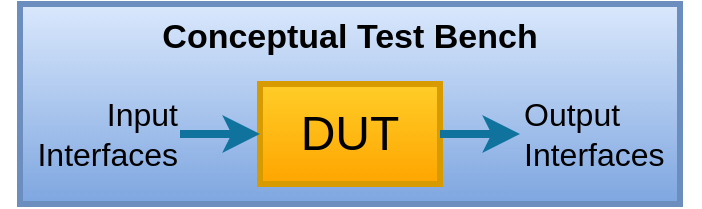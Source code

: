 <mxfile version="26.0.16" pages="6">
  <diagram name="Conceptual Test Bench" id="nFoxTM38zWxLDGnvZHWF">
    <mxGraphModel dx="794" dy="574" grid="1" gridSize="10" guides="1" tooltips="1" connect="1" arrows="1" fold="1" page="1" pageScale="1" pageWidth="850" pageHeight="1100" math="0" shadow="0">
      <root>
        <mxCell id="0" />
        <mxCell id="1" parent="0" />
        <mxCell id="6nAnh9rg7abT90tTSfnX-7" value="&lt;font style=&quot;font-size: 17px;&quot;&gt;&lt;b&gt;Conceptual Test Bench&lt;/b&gt;&lt;/font&gt;" style="whiteSpace=wrap;html=1;fillColor=#dae8fc;strokeWidth=3;align=center;verticalAlign=top;strokeColor=#6c8ebf;gradientColor=#7ea6e0;" vertex="1" parent="1">
          <mxGeometry x="110" y="190" width="330" height="100" as="geometry" />
        </mxCell>
        <mxCell id="6nAnh9rg7abT90tTSfnX-1" value="&lt;font style=&quot;font-size: 24px;&quot;&gt;DUT&lt;/font&gt;" style="whiteSpace=wrap;html=1;fillColor=#ffcd28;textShadow=0;strokeColor=#d79b00;strokeWidth=3;gradientColor=#ffa500;" vertex="1" parent="1">
          <mxGeometry x="230" y="230" width="90" height="50" as="geometry" />
        </mxCell>
        <mxCell id="6nAnh9rg7abT90tTSfnX-2" value="&lt;div&gt;&lt;font style=&quot;font-size: 16px;&quot;&gt;Input&lt;/font&gt;&lt;/div&gt;&lt;font style=&quot;font-size: 16px;&quot;&gt;Interfaces&lt;/font&gt;" style="text;html=1;align=right;verticalAlign=middle;resizable=0;points=[];autosize=1;strokeColor=none;fillColor=none;fontColor=default;" vertex="1" parent="1">
          <mxGeometry x="100" y="230" width="90" height="50" as="geometry" />
        </mxCell>
        <mxCell id="6nAnh9rg7abT90tTSfnX-3" value="" style="endArrow=classic;html=1;rounded=0;entryX=0;entryY=0.5;entryDx=0;entryDy=0;strokeWidth=4;strokeColor=#10739E;" edge="1" parent="1" source="6nAnh9rg7abT90tTSfnX-2" target="6nAnh9rg7abT90tTSfnX-1">
          <mxGeometry width="50" height="50" relative="1" as="geometry">
            <mxPoint x="380" y="320" as="sourcePoint" />
            <mxPoint x="430" y="270" as="targetPoint" />
          </mxGeometry>
        </mxCell>
        <mxCell id="6nAnh9rg7abT90tTSfnX-4" value="&lt;div&gt;&lt;font style=&quot;font-size: 16px;&quot;&gt;Output&lt;/font&gt;&lt;/div&gt;&lt;font style=&quot;font-size: 16px;&quot;&gt;Interfaces&lt;/font&gt;" style="text;html=1;align=left;verticalAlign=middle;resizable=0;points=[];autosize=1;strokeColor=none;fillColor=none;fontColor=default;" vertex="1" parent="1">
          <mxGeometry x="360" y="230" width="90" height="50" as="geometry" />
        </mxCell>
        <mxCell id="6nAnh9rg7abT90tTSfnX-5" value="" style="endArrow=classic;html=1;rounded=0;strokeWidth=4;exitX=1;exitY=0.5;exitDx=0;exitDy=0;strokeColor=#10739E;" edge="1" parent="1" source="6nAnh9rg7abT90tTSfnX-1">
          <mxGeometry width="50" height="50" relative="1" as="geometry">
            <mxPoint x="630" y="320" as="sourcePoint" />
            <mxPoint x="360" y="255" as="targetPoint" />
          </mxGeometry>
        </mxCell>
      </root>
    </mxGraphModel>
  </diagram>
  <diagram name="Layered Test Bench" id="bM3ujIuTMXFM-PZ5Sfw0">
    <mxGraphModel dx="1550" dy="574" grid="1" gridSize="10" guides="1" tooltips="1" connect="1" arrows="1" fold="1" page="1" pageScale="1" pageWidth="850" pageHeight="1100" math="0" shadow="0">
      <root>
        <mxCell id="wWbaQeThc0yEgFdsA_uF-0" />
        <mxCell id="wWbaQeThc0yEgFdsA_uF-1" parent="wWbaQeThc0yEgFdsA_uF-0" />
        <mxCell id="wWbaQeThc0yEgFdsA_uF-2" value="&lt;font style=&quot;font-size: 17px;&quot;&gt;&lt;b&gt;Layered Test Bench&lt;/b&gt;&lt;/font&gt;" style="whiteSpace=wrap;html=1;fillColor=#dae8fc;strokeWidth=3;align=center;verticalAlign=top;strokeColor=#6c8ebf;gradientColor=#7ea6e0;" parent="wWbaQeThc0yEgFdsA_uF-1" vertex="1">
          <mxGeometry x="90" y="60" width="390" height="400" as="geometry" />
        </mxCell>
        <mxCell id="a_-4w_4la2X5FgMhr6Pf-7" value="" style="whiteSpace=wrap;html=1;fillColor=light-dark(#feffc7, #281d00);textShadow=0;strokeColor=light-dark(#CCCC00,#6D5100);strokeWidth=3;horizontal=0;verticalAlign=top;fontSize=16;gradientColor=light-dark(#d7e236, #543300);gradientDirection=south;" parent="wWbaQeThc0yEgFdsA_uF-1" vertex="1">
          <mxGeometry x="180" y="100" width="170" height="100" as="geometry" />
        </mxCell>
        <mxCell id="a_-4w_4la2X5FgMhr6Pf-6" value="" style="whiteSpace=wrap;html=1;fillColor=#d5e8d4;textShadow=0;strokeColor=#82b366;strokeWidth=3;horizontal=0;verticalAlign=top;fontSize=16;gradientColor=#97d077;" parent="wWbaQeThc0yEgFdsA_uF-1" vertex="1">
          <mxGeometry x="180" y="230" width="170" height="130" as="geometry" />
        </mxCell>
        <mxCell id="wWbaQeThc0yEgFdsA_uF-3" value="&lt;font style=&quot;font-size: 24px;&quot;&gt;DUT&lt;/font&gt;" style="whiteSpace=wrap;html=1;fillColor=#ffcd28;textShadow=0;strokeColor=#d79b00;strokeWidth=3;gradientColor=#ffa500;" parent="wWbaQeThc0yEgFdsA_uF-1" vertex="1">
          <mxGeometry x="180" y="400" width="170" height="50" as="geometry" />
        </mxCell>
        <mxCell id="wWbaQeThc0yEgFdsA_uF-4" value="&lt;div&gt;&lt;span style=&quot;font-size: 16px;&quot;&gt;I/O Components&lt;/span&gt;&lt;/div&gt;" style="text;html=1;align=center;verticalAlign=middle;resizable=0;points=[];autosize=1;strokeColor=none;fillColor=none;fontColor=default;" parent="wWbaQeThc0yEgFdsA_uF-1" vertex="1">
          <mxGeometry x="195" y="320" width="140" height="30" as="geometry" />
        </mxCell>
        <mxCell id="wWbaQeThc0yEgFdsA_uF-5" value="" style="endArrow=classic;html=1;rounded=0;entryX=0.25;entryY=0;entryDx=0;entryDy=0;strokeWidth=4;strokeColor=#10739E;exitX=0.25;exitY=1;exitDx=0;exitDy=0;" parent="wWbaQeThc0yEgFdsA_uF-1" source="a_-4w_4la2X5FgMhr6Pf-6" target="wWbaQeThc0yEgFdsA_uF-3" edge="1">
          <mxGeometry width="50" height="50" relative="1" as="geometry">
            <mxPoint x="380" y="320" as="sourcePoint" />
            <mxPoint x="430" y="270" as="targetPoint" />
          </mxGeometry>
        </mxCell>
        <mxCell id="wWbaQeThc0yEgFdsA_uF-6" value="&lt;div&gt;&lt;span style=&quot;font-size: 16px;&quot;&gt;Protocol Logic&lt;/span&gt;&lt;/div&gt;" style="text;html=1;align=left;verticalAlign=middle;resizable=0;points=[];autosize=1;strokeColor=none;fillColor=none;fontColor=default;" parent="wWbaQeThc0yEgFdsA_uF-1" vertex="1">
          <mxGeometry x="215" y="270" width="120" height="30" as="geometry" />
        </mxCell>
        <mxCell id="wWbaQeThc0yEgFdsA_uF-7" value="" style="endArrow=classic;html=1;rounded=0;strokeWidth=4;exitX=0.75;exitY=0;exitDx=0;exitDy=0;strokeColor=#10739E;entryX=0.75;entryY=1;entryDx=0;entryDy=0;" parent="wWbaQeThc0yEgFdsA_uF-1" source="wWbaQeThc0yEgFdsA_uF-3" target="a_-4w_4la2X5FgMhr6Pf-6" edge="1">
          <mxGeometry width="50" height="50" relative="1" as="geometry">
            <mxPoint x="630" y="320" as="sourcePoint" />
            <mxPoint x="360" y="255" as="targetPoint" />
          </mxGeometry>
        </mxCell>
        <mxCell id="a_-4w_4la2X5FgMhr6Pf-2" value="&lt;div&gt;&lt;span style=&quot;font-size: 16px;&quot;&gt;Buffering&lt;/span&gt;&lt;/div&gt;" style="text;html=1;align=center;verticalAlign=middle;resizable=0;points=[];autosize=1;strokeColor=none;fillColor=none;fontColor=default;" parent="wWbaQeThc0yEgFdsA_uF-1" vertex="1">
          <mxGeometry x="220" y="230" width="90" height="30" as="geometry" />
        </mxCell>
        <mxCell id="a_-4w_4la2X5FgMhr6Pf-3" value="&lt;div&gt;&lt;span style=&quot;font-size: 16px;&quot;&gt;API/Drivers&lt;/span&gt;&lt;/div&gt;" style="text;html=1;align=center;verticalAlign=middle;resizable=0;points=[];autosize=1;strokeColor=none;fillColor=none;fontColor=default;" parent="wWbaQeThc0yEgFdsA_uF-1" vertex="1">
          <mxGeometry x="215" y="170" width="100" height="30" as="geometry" />
        </mxCell>
        <mxCell id="a_-4w_4la2X5FgMhr6Pf-4" value="&lt;div&gt;&lt;span style=&quot;font-size: 16px;&quot;&gt;Sequences&lt;/span&gt;&lt;/div&gt;" style="text;html=1;align=center;verticalAlign=middle;resizable=0;points=[];autosize=1;strokeColor=none;fillColor=none;fontColor=default;" parent="wWbaQeThc0yEgFdsA_uF-1" vertex="1">
          <mxGeometry x="215" y="140" width="100" height="30" as="geometry" />
        </mxCell>
        <mxCell id="a_-4w_4la2X5FgMhr6Pf-5" value="&lt;div&gt;&lt;span style=&quot;font-size: 16px;&quot;&gt;Tests&lt;/span&gt;&lt;/div&gt;" style="text;html=1;align=center;verticalAlign=middle;resizable=0;points=[];autosize=1;strokeColor=none;fillColor=none;fontColor=default;" parent="wWbaQeThc0yEgFdsA_uF-1" vertex="1">
          <mxGeometry x="235" y="110" width="60" height="30" as="geometry" />
        </mxCell>
        <mxCell id="a_-4w_4la2X5FgMhr6Pf-8" value="TVS Hardware" style="verticalLabelPosition=top;shadow=0;dashed=0;align=right;html=1;verticalAlign=middle;strokeWidth=1;shape=mxgraph.mockup.markup.curlyBrace;whiteSpace=wrap;strokeColor=#999999;rotation=90;flipH=0;flipV=1;labelPosition=center;horizontal=0;" parent="wWbaQeThc0yEgFdsA_uF-1" vertex="1">
          <mxGeometry x="96.88" y="284.38" width="136.25" height="20" as="geometry" />
        </mxCell>
        <mxCell id="a_-4w_4la2X5FgMhr6Pf-9" value="TVS &amp;amp; User Software" style="verticalLabelPosition=top;shadow=0;dashed=0;align=right;html=1;verticalAlign=middle;strokeWidth=1;shape=mxgraph.mockup.markup.curlyBrace;whiteSpace=wrap;strokeColor=#999999;rotation=90;flipH=0;flipV=1;labelPosition=center;horizontal=0;" parent="wWbaQeThc0yEgFdsA_uF-1" vertex="1">
          <mxGeometry x="111.75" y="140.25" width="105.5" height="20" as="geometry" />
        </mxCell>
        <mxCell id="a_-4w_4la2X5FgMhr6Pf-12" value="Physical Layer" style="labelPosition=right;align=left;strokeWidth=1;shape=mxgraph.mockup.markup.curlyBrace;html=1;shadow=0;dashed=0;strokeColor=#999999;direction=south;rotation=0;horizontal=1;verticalAlign=middle;textDirection=ltr;" parent="wWbaQeThc0yEgFdsA_uF-1" vertex="1">
          <mxGeometry x="355" y="310" width="20" height="90" as="geometry" />
        </mxCell>
        <mxCell id="a_-4w_4la2X5FgMhr6Pf-13" value="Data Link Layer" style="labelPosition=right;align=left;strokeWidth=1;shape=mxgraph.mockup.markup.curlyBrace;html=1;shadow=0;dashed=0;strokeColor=#999999;direction=south;rotation=0;horizontal=1;verticalAlign=middle;textDirection=ltr;" parent="wWbaQeThc0yEgFdsA_uF-1" vertex="1">
          <mxGeometry x="350" y="270" width="20" height="40" as="geometry" />
        </mxCell>
        <mxCell id="a_-4w_4la2X5FgMhr6Pf-14" value="Network Layer" style="labelPosition=right;align=left;strokeWidth=1;shape=mxgraph.mockup.markup.curlyBrace;html=1;shadow=0;dashed=0;strokeColor=#999999;direction=south;rotation=0;horizontal=1;verticalAlign=middle;textDirection=ltr;" parent="wWbaQeThc0yEgFdsA_uF-1" vertex="1">
          <mxGeometry x="355" y="180" width="20" height="90" as="geometry" />
        </mxCell>
        <mxCell id="a_-4w_4la2X5FgMhr6Pf-15" value="" style="endArrow=classic;html=1;rounded=0;strokeWidth=2;exitX=0.5;exitY=0;exitDx=0;exitDy=0;strokeColor=#10739E;entryX=0.5;entryY=1;entryDx=0;entryDy=0;startArrow=classic;startFill=1;" parent="wWbaQeThc0yEgFdsA_uF-1" source="a_-4w_4la2X5FgMhr6Pf-6" target="a_-4w_4la2X5FgMhr6Pf-7" edge="1">
          <mxGeometry width="50" height="50" relative="1" as="geometry">
            <mxPoint x="264.66" y="230" as="sourcePoint" />
            <mxPoint x="264.66" y="190" as="targetPoint" />
          </mxGeometry>
        </mxCell>
        <mxCell id="a_-4w_4la2X5FgMhr6Pf-16" value="Transport/Session&amp;nbsp;&lt;div&gt;Layers&lt;/div&gt;" style="labelPosition=right;align=left;strokeWidth=1;shape=mxgraph.mockup.markup.curlyBrace;html=1;shadow=0;dashed=0;strokeColor=#999999;direction=south;rotation=0;horizontal=1;verticalAlign=middle;textDirection=ltr;" parent="wWbaQeThc0yEgFdsA_uF-1" vertex="1">
          <mxGeometry x="350" y="140" width="20" height="40" as="geometry" />
        </mxCell>
        <mxCell id="a_-4w_4la2X5FgMhr6Pf-17" value="Presentation/&lt;div&gt;Application&amp;nbsp;&lt;span style=&quot;background-color: transparent; color: light-dark(rgb(0, 0, 0), rgb(255, 255, 255));&quot;&gt;Layers&lt;/span&gt;&lt;/div&gt;" style="labelPosition=right;align=left;strokeWidth=1;shape=mxgraph.mockup.markup.curlyBrace;html=1;shadow=0;dashed=0;strokeColor=#999999;direction=south;rotation=0;horizontal=1;verticalAlign=middle;textDirection=ltr;" parent="wWbaQeThc0yEgFdsA_uF-1" vertex="1">
          <mxGeometry x="350" y="100" width="20" height="40" as="geometry" />
        </mxCell>
        <mxCell id="CIb68YM4BJbdXijDGHTW-5" value="Harness" style="verticalLabelPosition=top;shadow=0;dashed=0;align=right;html=1;verticalAlign=middle;strokeWidth=1;shape=mxgraph.mockup.markup.curlyBrace;whiteSpace=wrap;strokeColor=#999999;rotation=90;flipH=0;flipV=1;labelPosition=center;horizontal=0;" parent="wWbaQeThc0yEgFdsA_uF-1" vertex="1">
          <mxGeometry x="153.44" y="370.56" width="33.13" height="20" as="geometry" />
        </mxCell>
      </root>
    </mxGraphModel>
  </diagram>
  <diagram name="Simulation Test Bench" id="u1bpTesTBpp3aN86gxts">
    <mxGraphModel dx="1550" dy="574" grid="1" gridSize="10" guides="1" tooltips="1" connect="1" arrows="1" fold="1" page="1" pageScale="1" pageWidth="850" pageHeight="1100" math="0" shadow="0">
      <root>
        <mxCell id="gAe0Y7HgXiE0W3p0k_b9-0" />
        <mxCell id="gAe0Y7HgXiE0W3p0k_b9-1" parent="gAe0Y7HgXiE0W3p0k_b9-0" />
        <mxCell id="gAe0Y7HgXiE0W3p0k_b9-2" value="&lt;font style=&quot;font-size: 17px;&quot;&gt;&lt;b&gt;Simulation Test Bench&lt;/b&gt;&lt;/font&gt;" style="whiteSpace=wrap;html=1;fillColor=#dae8fc;strokeWidth=3;align=center;verticalAlign=top;strokeColor=#6c8ebf;gradientColor=#7ea6e0;" vertex="1" parent="gAe0Y7HgXiE0W3p0k_b9-1">
          <mxGeometry x="90" y="60" width="370" height="400" as="geometry" />
        </mxCell>
        <mxCell id="y7MDOuOsFcuF2JsL-XIP-1" value="&lt;div&gt;&lt;font style=&quot;font-size: 17px;&quot;&gt;&lt;b&gt;Digital&lt;/b&gt;&lt;/font&gt;&lt;/div&gt;&lt;font style=&quot;font-size: 17px;&quot;&gt;&lt;b&gt;Simulation&lt;/b&gt;&lt;/font&gt;&lt;div&gt;&lt;font style=&quot;font-size: 17px;&quot;&gt;&lt;b&gt;Tool&lt;/b&gt;&lt;/font&gt;&lt;/div&gt;" style="whiteSpace=wrap;html=1;fillColor=default;strokeWidth=3;align=right;verticalAlign=top;strokeColor=#6c8ebf;gradientColor=#7ea6e0;dashed=1;" vertex="1" parent="gAe0Y7HgXiE0W3p0k_b9-1">
          <mxGeometry x="94.88" y="230" width="355.12" height="226" as="geometry" />
        </mxCell>
        <mxCell id="gAe0Y7HgXiE0W3p0k_b9-3" value="" style="whiteSpace=wrap;html=1;fillColor=light-dark(#feffc7, #281d00);textShadow=0;strokeColor=light-dark(#CCCC00,#6D5100);strokeWidth=3;horizontal=0;verticalAlign=top;fontSize=16;gradientColor=light-dark(#d7e236, #543300);gradientDirection=south;" vertex="1" parent="gAe0Y7HgXiE0W3p0k_b9-1">
          <mxGeometry x="180" y="100" width="170" height="100" as="geometry" />
        </mxCell>
        <mxCell id="gAe0Y7HgXiE0W3p0k_b9-4" value="" style="whiteSpace=wrap;html=1;fillColor=#d5e8d4;textShadow=0;strokeColor=#82b366;strokeWidth=3;horizontal=0;verticalAlign=top;fontSize=16;gradientColor=#97d077;" vertex="1" parent="gAe0Y7HgXiE0W3p0k_b9-1">
          <mxGeometry x="180" y="235" width="170" height="125" as="geometry" />
        </mxCell>
        <mxCell id="gAe0Y7HgXiE0W3p0k_b9-5" value="&lt;font style=&quot;font-size: 24px;&quot;&gt;DUT&lt;/font&gt;" style="whiteSpace=wrap;html=1;fillColor=#ffcd28;textShadow=0;strokeColor=#d79b00;strokeWidth=3;gradientColor=#ffa500;" vertex="1" parent="gAe0Y7HgXiE0W3p0k_b9-1">
          <mxGeometry x="180" y="400" width="170" height="50" as="geometry" />
        </mxCell>
        <mxCell id="gAe0Y7HgXiE0W3p0k_b9-6" value="&lt;div&gt;&lt;span style=&quot;font-size: 16px;&quot;&gt;I/O Components&lt;/span&gt;&lt;/div&gt;" style="text;html=1;align=center;verticalAlign=middle;resizable=0;points=[];autosize=1;strokeColor=none;fillColor=none;fontColor=default;" vertex="1" parent="gAe0Y7HgXiE0W3p0k_b9-1">
          <mxGeometry x="195" y="320" width="140" height="30" as="geometry" />
        </mxCell>
        <mxCell id="gAe0Y7HgXiE0W3p0k_b9-7" value="" style="endArrow=classic;html=1;rounded=0;entryX=0.25;entryY=0;entryDx=0;entryDy=0;strokeWidth=4;strokeColor=#10739E;exitX=0.25;exitY=1;exitDx=0;exitDy=0;" edge="1" parent="gAe0Y7HgXiE0W3p0k_b9-1" source="gAe0Y7HgXiE0W3p0k_b9-4" target="gAe0Y7HgXiE0W3p0k_b9-5">
          <mxGeometry width="50" height="50" relative="1" as="geometry">
            <mxPoint x="380" y="320" as="sourcePoint" />
            <mxPoint x="430" y="270" as="targetPoint" />
          </mxGeometry>
        </mxCell>
        <mxCell id="gAe0Y7HgXiE0W3p0k_b9-8" value="&lt;div&gt;&lt;span style=&quot;font-size: 16px;&quot;&gt;Protocol Logic&lt;/span&gt;&lt;/div&gt;" style="text;html=1;align=left;verticalAlign=middle;resizable=0;points=[];autosize=1;strokeColor=none;fillColor=none;fontColor=default;" vertex="1" parent="gAe0Y7HgXiE0W3p0k_b9-1">
          <mxGeometry x="215" y="270" width="120" height="30" as="geometry" />
        </mxCell>
        <mxCell id="gAe0Y7HgXiE0W3p0k_b9-9" value="" style="endArrow=classic;html=1;rounded=0;strokeWidth=4;exitX=0.75;exitY=0;exitDx=0;exitDy=0;strokeColor=#10739E;entryX=0.75;entryY=1;entryDx=0;entryDy=0;" edge="1" parent="gAe0Y7HgXiE0W3p0k_b9-1" source="gAe0Y7HgXiE0W3p0k_b9-5" target="gAe0Y7HgXiE0W3p0k_b9-4">
          <mxGeometry width="50" height="50" relative="1" as="geometry">
            <mxPoint x="630" y="320" as="sourcePoint" />
            <mxPoint x="360" y="255" as="targetPoint" />
          </mxGeometry>
        </mxCell>
        <mxCell id="gAe0Y7HgXiE0W3p0k_b9-10" value="&lt;div&gt;&lt;span style=&quot;font-size: 16px;&quot;&gt;Buffering&lt;/span&gt;&lt;/div&gt;" style="text;html=1;align=center;verticalAlign=middle;resizable=0;points=[];autosize=1;strokeColor=none;fillColor=none;fontColor=default;" vertex="1" parent="gAe0Y7HgXiE0W3p0k_b9-1">
          <mxGeometry x="220" y="230" width="90" height="30" as="geometry" />
        </mxCell>
        <mxCell id="gAe0Y7HgXiE0W3p0k_b9-11" value="&lt;div&gt;&lt;span style=&quot;font-size: 16px;&quot;&gt;API/Drivers&lt;/span&gt;&lt;/div&gt;" style="text;html=1;align=center;verticalAlign=middle;resizable=0;points=[];autosize=1;strokeColor=none;fillColor=none;fontColor=default;" vertex="1" parent="gAe0Y7HgXiE0W3p0k_b9-1">
          <mxGeometry x="215" y="170" width="100" height="30" as="geometry" />
        </mxCell>
        <mxCell id="gAe0Y7HgXiE0W3p0k_b9-12" value="&lt;div&gt;&lt;span style=&quot;font-size: 16px;&quot;&gt;Sequences&lt;/span&gt;&lt;/div&gt;" style="text;html=1;align=center;verticalAlign=middle;resizable=0;points=[];autosize=1;strokeColor=none;fillColor=none;fontColor=default;" vertex="1" parent="gAe0Y7HgXiE0W3p0k_b9-1">
          <mxGeometry x="215" y="140" width="100" height="30" as="geometry" />
        </mxCell>
        <mxCell id="gAe0Y7HgXiE0W3p0k_b9-13" value="&lt;div&gt;&lt;span style=&quot;font-size: 16px;&quot;&gt;Tests&lt;/span&gt;&lt;/div&gt;" style="text;html=1;align=center;verticalAlign=middle;resizable=0;points=[];autosize=1;strokeColor=none;fillColor=none;fontColor=default;" vertex="1" parent="gAe0Y7HgXiE0W3p0k_b9-1">
          <mxGeometry x="235" y="110" width="60" height="30" as="geometry" />
        </mxCell>
        <mxCell id="gAe0Y7HgXiE0W3p0k_b9-14" value="TVS Hardware" style="verticalLabelPosition=top;shadow=0;dashed=0;align=right;html=1;verticalAlign=middle;strokeWidth=1;shape=mxgraph.mockup.markup.curlyBrace;whiteSpace=wrap;strokeColor=#999999;rotation=90;flipH=0;flipV=1;labelPosition=center;horizontal=0;" vertex="1" parent="gAe0Y7HgXiE0W3p0k_b9-1">
          <mxGeometry x="96.88" y="284.38" width="136.25" height="20" as="geometry" />
        </mxCell>
        <mxCell id="gAe0Y7HgXiE0W3p0k_b9-15" value="TVS &amp;amp; User Software" style="verticalLabelPosition=top;shadow=0;dashed=0;align=right;html=1;verticalAlign=middle;strokeWidth=1;shape=mxgraph.mockup.markup.curlyBrace;whiteSpace=wrap;strokeColor=#999999;rotation=90;flipH=0;flipV=1;labelPosition=center;horizontal=0;" vertex="1" parent="gAe0Y7HgXiE0W3p0k_b9-1">
          <mxGeometry x="111.75" y="140.25" width="105.5" height="20" as="geometry" />
        </mxCell>
        <mxCell id="gAe0Y7HgXiE0W3p0k_b9-18" value="Abstraction&amp;nbsp;&lt;span style=&quot;background-color: transparent; color: light-dark(rgb(0, 0, 0), rgb(255, 255, 255));&quot;&gt;Layer&lt;/span&gt;" style="labelPosition=right;align=left;strokeWidth=1;shape=mxgraph.mockup.markup.curlyBrace;html=1;shadow=0;dashed=0;strokeColor=#999999;direction=south;rotation=0;horizontal=1;verticalAlign=middle;textDirection=ltr;" vertex="1" parent="gAe0Y7HgXiE0W3p0k_b9-1">
          <mxGeometry x="272" y="205" width="20" height="20" as="geometry" />
        </mxCell>
        <mxCell id="gAe0Y7HgXiE0W3p0k_b9-19" value="" style="endArrow=classic;html=1;rounded=0;strokeWidth=2;exitX=0.5;exitY=0;exitDx=0;exitDy=0;strokeColor=#10739E;entryX=0.5;entryY=1;entryDx=0;entryDy=0;startArrow=classic;startFill=1;" edge="1" parent="gAe0Y7HgXiE0W3p0k_b9-1" source="gAe0Y7HgXiE0W3p0k_b9-4" target="gAe0Y7HgXiE0W3p0k_b9-3">
          <mxGeometry width="50" height="50" relative="1" as="geometry">
            <mxPoint x="264.66" y="230" as="sourcePoint" />
            <mxPoint x="264.66" y="190" as="targetPoint" />
          </mxGeometry>
        </mxCell>
        <mxCell id="gAe0Y7HgXiE0W3p0k_b9-22" value="Harness" style="verticalLabelPosition=top;shadow=0;dashed=0;align=right;html=1;verticalAlign=middle;strokeWidth=1;shape=mxgraph.mockup.markup.curlyBrace;whiteSpace=wrap;strokeColor=#999999;rotation=90;flipH=0;flipV=1;labelPosition=center;horizontal=0;" vertex="1" parent="gAe0Y7HgXiE0W3p0k_b9-1">
          <mxGeometry x="153.44" y="370.56" width="33.13" height="20" as="geometry" />
        </mxCell>
      </root>
    </mxGraphModel>
  </diagram>
  <diagram name="PyUVM Test Bench" id="y13jOOJJwo1One2s6ZJD">
    <mxGraphModel dx="1550" dy="574" grid="1" gridSize="10" guides="1" tooltips="1" connect="1" arrows="1" fold="1" page="1" pageScale="1" pageWidth="850" pageHeight="1100" math="0" shadow="0">
      <root>
        <mxCell id="CQ_GgYBcROk9vuKxAYAA-0" />
        <mxCell id="CQ_GgYBcROk9vuKxAYAA-1" parent="CQ_GgYBcROk9vuKxAYAA-0" />
        <mxCell id="CQ_GgYBcROk9vuKxAYAA-2" value="&lt;font style=&quot;font-size: 17px;&quot;&gt;&lt;b&gt;PyUVM Test Bench&lt;/b&gt;&lt;/font&gt;" style="whiteSpace=wrap;html=1;fillColor=#dae8fc;strokeWidth=3;align=center;verticalAlign=top;strokeColor=#6c8ebf;gradientColor=#7ea6e0;" vertex="1" parent="CQ_GgYBcROk9vuKxAYAA-1">
          <mxGeometry x="90" y="60" width="390" height="400" as="geometry" />
        </mxCell>
        <mxCell id="CQ_GgYBcROk9vuKxAYAA-3" value="" style="whiteSpace=wrap;html=1;fillColor=light-dark(#feffc7, #281d00);textShadow=0;strokeColor=light-dark(#CCCC00,#6D5100);strokeWidth=3;horizontal=0;verticalAlign=top;fontSize=16;gradientColor=light-dark(#d7e236, #543300);gradientDirection=south;" vertex="1" parent="CQ_GgYBcROk9vuKxAYAA-1">
          <mxGeometry x="180" y="100" width="170" height="150" as="geometry" />
        </mxCell>
        <mxCell id="CQ_GgYBcROk9vuKxAYAA-4" value="" style="whiteSpace=wrap;html=1;fillColor=#d5e8d4;textShadow=0;strokeColor=#82b366;strokeWidth=3;horizontal=0;verticalAlign=top;fontSize=16;gradientColor=#97d077;" vertex="1" parent="CQ_GgYBcROk9vuKxAYAA-1">
          <mxGeometry x="180" y="290" width="170" height="70" as="geometry" />
        </mxCell>
        <mxCell id="CQ_GgYBcROk9vuKxAYAA-5" value="&lt;font style=&quot;font-size: 24px;&quot;&gt;DUT&lt;/font&gt;" style="whiteSpace=wrap;html=1;fillColor=#ffcd28;textShadow=0;strokeColor=#d79b00;strokeWidth=3;gradientColor=#ffa500;" vertex="1" parent="CQ_GgYBcROk9vuKxAYAA-1">
          <mxGeometry x="180" y="400" width="170" height="50" as="geometry" />
        </mxCell>
        <mxCell id="CQ_GgYBcROk9vuKxAYAA-6" value="&lt;div&gt;&lt;span style=&quot;font-size: 16px;&quot;&gt;Drivers/Monitors&lt;/span&gt;&lt;/div&gt;" style="text;html=1;align=center;verticalAlign=middle;resizable=0;points=[];autosize=1;strokeColor=none;fillColor=none;fontColor=default;" vertex="1" parent="CQ_GgYBcROk9vuKxAYAA-1">
          <mxGeometry x="195" y="320" width="140" height="30" as="geometry" />
        </mxCell>
        <mxCell id="CQ_GgYBcROk9vuKxAYAA-7" value="" style="endArrow=classic;html=1;rounded=0;entryX=0.25;entryY=0;entryDx=0;entryDy=0;strokeWidth=4;strokeColor=#10739E;exitX=0.25;exitY=1;exitDx=0;exitDy=0;" edge="1" parent="CQ_GgYBcROk9vuKxAYAA-1" source="CQ_GgYBcROk9vuKxAYAA-4" target="CQ_GgYBcROk9vuKxAYAA-5">
          <mxGeometry width="50" height="50" relative="1" as="geometry">
            <mxPoint x="380" y="320" as="sourcePoint" />
            <mxPoint x="430" y="270" as="targetPoint" />
          </mxGeometry>
        </mxCell>
        <mxCell id="CQ_GgYBcROk9vuKxAYAA-8" value="&lt;div&gt;&lt;span style=&quot;font-size: 16px;&quot;&gt;Sequencers&lt;/span&gt;&lt;/div&gt;" style="text;html=1;align=left;verticalAlign=middle;resizable=0;points=[];autosize=1;strokeColor=none;fillColor=none;fontColor=default;" vertex="1" parent="CQ_GgYBcROk9vuKxAYAA-1">
          <mxGeometry x="217.25" y="293" width="110" height="30" as="geometry" />
        </mxCell>
        <mxCell id="CQ_GgYBcROk9vuKxAYAA-9" value="" style="endArrow=classic;html=1;rounded=0;strokeWidth=4;exitX=0.75;exitY=0;exitDx=0;exitDy=0;strokeColor=#10739E;entryX=0.75;entryY=1;entryDx=0;entryDy=0;" edge="1" parent="CQ_GgYBcROk9vuKxAYAA-1" source="CQ_GgYBcROk9vuKxAYAA-5" target="CQ_GgYBcROk9vuKxAYAA-4">
          <mxGeometry width="50" height="50" relative="1" as="geometry">
            <mxPoint x="630" y="320" as="sourcePoint" />
            <mxPoint x="360" y="255" as="targetPoint" />
          </mxGeometry>
        </mxCell>
        <mxCell id="CQ_GgYBcROk9vuKxAYAA-11" value="&lt;div&gt;&lt;span style=&quot;font-size: 16px;&quot;&gt;Transactions/&lt;/span&gt;&lt;/div&gt;&lt;div&gt;&lt;span style=&quot;font-size: 16px;&quot;&gt;Sequences&lt;/span&gt;&lt;/div&gt;" style="text;html=1;align=center;verticalAlign=middle;resizable=0;points=[];autosize=1;strokeColor=none;fillColor=none;fontColor=default;" vertex="1" parent="CQ_GgYBcROk9vuKxAYAA-1">
          <mxGeometry x="205" y="202" width="120" height="50" as="geometry" />
        </mxCell>
        <mxCell id="CQ_GgYBcROk9vuKxAYAA-12" value="&lt;div&gt;&lt;span style=&quot;font-size: 16px;&quot;&gt;Predictors/&lt;/span&gt;&lt;/div&gt;&lt;div&gt;&lt;span style=&quot;font-size: 16px;&quot;&gt;Scoreboards/&lt;/span&gt;&lt;/div&gt;&lt;div&gt;&lt;span style=&quot;font-size: 16px;&quot;&gt;Coverage&lt;/span&gt;&lt;/div&gt;" style="text;html=1;align=center;verticalAlign=middle;resizable=0;points=[];autosize=1;strokeColor=none;fillColor=none;fontColor=default;" vertex="1" parent="CQ_GgYBcROk9vuKxAYAA-1">
          <mxGeometry x="207.25" y="135" width="120" height="70" as="geometry" />
        </mxCell>
        <mxCell id="CQ_GgYBcROk9vuKxAYAA-13" value="&lt;div&gt;&lt;span style=&quot;font-size: 16px;&quot;&gt;Tests/Environments&lt;/span&gt;&lt;/div&gt;" style="text;html=1;align=center;verticalAlign=middle;resizable=0;points=[];autosize=1;strokeColor=none;fillColor=none;fontColor=default;" vertex="1" parent="CQ_GgYBcROk9vuKxAYAA-1">
          <mxGeometry x="185" y="105" width="160" height="30" as="geometry" />
        </mxCell>
        <mxCell id="CQ_GgYBcROk9vuKxAYAA-14" value="TVS Hardware" style="verticalLabelPosition=top;shadow=0;dashed=0;align=right;html=1;verticalAlign=middle;strokeWidth=1;shape=mxgraph.mockup.markup.curlyBrace;whiteSpace=wrap;strokeColor=#999999;rotation=90;flipH=0;flipV=1;labelPosition=center;horizontal=0;" vertex="1" parent="CQ_GgYBcROk9vuKxAYAA-1">
          <mxGeometry x="128.44" y="315.94" width="73.13" height="20" as="geometry" />
        </mxCell>
        <mxCell id="CQ_GgYBcROk9vuKxAYAA-15" value="TVS &amp;amp; User Software" style="verticalLabelPosition=top;shadow=0;dashed=0;align=right;html=1;verticalAlign=middle;strokeWidth=1;shape=mxgraph.mockup.markup.curlyBrace;whiteSpace=wrap;strokeColor=#999999;rotation=90;flipH=0;flipV=1;labelPosition=center;horizontal=0;" vertex="1" parent="CQ_GgYBcROk9vuKxAYAA-1">
          <mxGeometry x="90.38" y="161.63" width="148.25" height="20" as="geometry" />
        </mxCell>
        <mxCell id="CQ_GgYBcROk9vuKxAYAA-16" value="Agents" style="labelPosition=right;align=left;strokeWidth=1;shape=mxgraph.mockup.markup.curlyBrace;html=1;shadow=0;dashed=0;strokeColor=#999999;direction=south;rotation=0;horizontal=1;verticalAlign=middle;textDirection=ltr;" vertex="1" parent="CQ_GgYBcROk9vuKxAYAA-1">
          <mxGeometry x="355" y="290" width="20" height="70" as="geometry" />
        </mxCell>
        <mxCell id="CQ_GgYBcROk9vuKxAYAA-19" value="" style="endArrow=classic;html=1;rounded=0;strokeWidth=2;exitX=0.5;exitY=0;exitDx=0;exitDy=0;strokeColor=#10739E;entryX=0.5;entryY=1;entryDx=0;entryDy=0;startArrow=classic;startFill=1;" edge="1" parent="CQ_GgYBcROk9vuKxAYAA-1" source="CQ_GgYBcROk9vuKxAYAA-4" target="CQ_GgYBcROk9vuKxAYAA-3">
          <mxGeometry width="50" height="50" relative="1" as="geometry">
            <mxPoint x="264.66" y="230" as="sourcePoint" />
            <mxPoint x="264.66" y="190" as="targetPoint" />
          </mxGeometry>
        </mxCell>
        <mxCell id="CQ_GgYBcROk9vuKxAYAA-20" value="Analysis&lt;div&gt;Group&lt;/div&gt;" style="labelPosition=right;align=left;strokeWidth=1;shape=mxgraph.mockup.markup.curlyBrace;html=1;shadow=0;dashed=0;strokeColor=#999999;direction=south;rotation=0;horizontal=1;verticalAlign=middle;textDirection=ltr;" vertex="1" parent="CQ_GgYBcROk9vuKxAYAA-1">
          <mxGeometry x="350" y="145" width="20" height="55" as="geometry" />
        </mxCell>
        <mxCell id="CQ_GgYBcROk9vuKxAYAA-21" value="Configuration" style="labelPosition=right;align=left;strokeWidth=1;shape=mxgraph.mockup.markup.curlyBrace;html=1;shadow=0;dashed=0;strokeColor=#999999;direction=south;rotation=0;horizontal=1;verticalAlign=middle;textDirection=ltr;" vertex="1" parent="CQ_GgYBcROk9vuKxAYAA-1">
          <mxGeometry x="350" y="100" width="20" height="40" as="geometry" />
        </mxCell>
        <mxCell id="CQ_GgYBcROk9vuKxAYAA-22" value="Harness" style="verticalLabelPosition=top;shadow=0;dashed=0;align=right;html=1;verticalAlign=middle;strokeWidth=1;shape=mxgraph.mockup.markup.curlyBrace;whiteSpace=wrap;strokeColor=#999999;rotation=90;flipH=0;flipV=1;labelPosition=center;horizontal=0;" vertex="1" parent="CQ_GgYBcROk9vuKxAYAA-1">
          <mxGeometry x="153.44" y="370.56" width="33.13" height="20" as="geometry" />
        </mxCell>
        <mxCell id="InskVIDTg_jYuE7_zrAG-0" value="Abstraction&amp;nbsp;&lt;span style=&quot;background-color: transparent; color: light-dark(rgb(0, 0, 0), rgb(255, 255, 255));&quot;&gt;Layer&lt;/span&gt;" style="labelPosition=right;align=left;strokeWidth=1;shape=mxgraph.mockup.markup.curlyBrace;html=1;shadow=0;dashed=0;strokeColor=#999999;direction=south;rotation=0;horizontal=1;verticalAlign=middle;textDirection=ltr;" vertex="1" parent="CQ_GgYBcROk9vuKxAYAA-1">
          <mxGeometry x="275" y="260" width="20" height="20" as="geometry" />
        </mxCell>
      </root>
    </mxGraphModel>
  </diagram>
  <diagram name="Card-To-Box Reuse" id="uvpLpF73mA4Y38SgoUa6">
    <mxGraphModel dx="1292" dy="675" grid="1" gridSize="10" guides="1" tooltips="1" connect="1" arrows="1" fold="1" page="1" pageScale="1" pageWidth="850" pageHeight="1100" math="0" shadow="0">
      <root>
        <mxCell id="oCOvXxeSKXoWwlK0EVl6-0" />
        <mxCell id="oCOvXxeSKXoWwlK0EVl6-1" parent="oCOvXxeSKXoWwlK0EVl6-0" />
        <mxCell id="oehgr6ZL2jZh_kiA88_Y-47" value="&lt;font style=&quot;font-size: 17px;&quot;&gt;&lt;b&gt;Card-Level&lt;/b&gt;&lt;/font&gt;" style="whiteSpace=wrap;html=1;fillColor=#dae8fc;strokeWidth=3;align=center;verticalAlign=top;strokeColor=#6c8ebf;gradientColor=#7ea6e0;" vertex="1" parent="oCOvXxeSKXoWwlK0EVl6-1">
          <mxGeometry x="90" y="60" width="300" height="400" as="geometry" />
        </mxCell>
        <mxCell id="oCOvXxeSKXoWwlK0EVl6-2" value="&lt;font style=&quot;font-size: 17px;&quot;&gt;&lt;b&gt;Box-Level&lt;/b&gt;&lt;/font&gt;" style="whiteSpace=wrap;html=1;fillColor=#dae8fc;strokeWidth=3;align=center;verticalAlign=top;strokeColor=#6c8ebf;gradientColor=#7ea6e0;" vertex="1" parent="oCOvXxeSKXoWwlK0EVl6-1">
          <mxGeometry x="410" y="60" width="200" height="400" as="geometry" />
        </mxCell>
        <mxCell id="oCOvXxeSKXoWwlK0EVl6-3" value="" style="whiteSpace=wrap;html=1;fillColor=light-dark(#feffc7, #281d00);textShadow=0;strokeColor=light-dark(#CCCC00,#6D5100);strokeWidth=3;horizontal=0;verticalAlign=top;fontSize=16;gradientColor=light-dark(#d7e236, #543300);gradientDirection=south;" vertex="1" parent="oCOvXxeSKXoWwlK0EVl6-1">
          <mxGeometry x="180" y="127" width="170" height="60" as="geometry" />
        </mxCell>
        <mxCell id="oCOvXxeSKXoWwlK0EVl6-4" value="" style="whiteSpace=wrap;html=1;fillColor=#d5e8d4;textShadow=0;strokeColor=#82b366;strokeWidth=3;horizontal=0;verticalAlign=top;fontSize=16;gradientColor=#97d077;" vertex="1" parent="oCOvXxeSKXoWwlK0EVl6-1">
          <mxGeometry x="180" y="217" width="170" height="130" as="geometry" />
        </mxCell>
        <mxCell id="oCOvXxeSKXoWwlK0EVl6-5" value="&lt;font style=&quot;font-size: 24px;&quot;&gt;DUT&lt;/font&gt;" style="whiteSpace=wrap;html=1;fillColor=#ffcd28;textShadow=0;strokeColor=#d79b00;strokeWidth=3;gradientColor=#ffa500;" vertex="1" parent="oCOvXxeSKXoWwlK0EVl6-1">
          <mxGeometry x="200" y="387" width="90" height="60" as="geometry" />
        </mxCell>
        <mxCell id="oCOvXxeSKXoWwlK0EVl6-6" value="&lt;div&gt;&lt;span style=&quot;font-size: 16px;&quot;&gt;I/O Components&lt;/span&gt;&lt;/div&gt;" style="text;html=1;align=center;verticalAlign=middle;resizable=0;points=[];autosize=1;strokeColor=none;fillColor=none;fontColor=default;" vertex="1" parent="oCOvXxeSKXoWwlK0EVl6-1">
          <mxGeometry x="195" y="307" width="140" height="30" as="geometry" />
        </mxCell>
        <mxCell id="oCOvXxeSKXoWwlK0EVl6-7" value="" style="endArrow=classic;html=1;rounded=0;entryX=0.25;entryY=0;entryDx=0;entryDy=0;strokeWidth=4;strokeColor=#10739E;exitX=0.25;exitY=1;exitDx=0;exitDy=0;startArrow=classic;startFill=1;" edge="1" parent="oCOvXxeSKXoWwlK0EVl6-1" source="oCOvXxeSKXoWwlK0EVl6-4" target="oCOvXxeSKXoWwlK0EVl6-5">
          <mxGeometry width="50" height="50" relative="1" as="geometry">
            <mxPoint x="380" y="307" as="sourcePoint" />
            <mxPoint x="430" y="257" as="targetPoint" />
          </mxGeometry>
        </mxCell>
        <mxCell id="oehgr6ZL2jZh_kiA88_Y-2" value="Box-to-Box&lt;div&gt;&lt;span style=&quot;color: light-dark(rgb(0, 0, 0), rgb(255, 255, 255));&quot;&gt;Interfaces&lt;/span&gt;&lt;/div&gt;" style="edgeLabel;html=1;align=left;verticalAlign=middle;resizable=0;points=[];labelBackgroundColor=none;" vertex="1" connectable="0" parent="oCOvXxeSKXoWwlK0EVl6-7">
          <mxGeometry x="-0.06" relative="1" as="geometry">
            <mxPoint x="13" as="offset" />
          </mxGeometry>
        </mxCell>
        <mxCell id="oCOvXxeSKXoWwlK0EVl6-8" value="&lt;div&gt;&lt;span style=&quot;font-size: 16px;&quot;&gt;Protocol Logic&lt;/span&gt;&lt;/div&gt;" style="text;html=1;align=left;verticalAlign=middle;resizable=0;points=[];autosize=1;strokeColor=none;fillColor=none;fontColor=default;" vertex="1" parent="oCOvXxeSKXoWwlK0EVl6-1">
          <mxGeometry x="215" y="257" width="120" height="30" as="geometry" />
        </mxCell>
        <mxCell id="oCOvXxeSKXoWwlK0EVl6-9" value="" style="endArrow=classic;html=1;rounded=0;strokeWidth=4;exitX=1;exitY=0.5;exitDx=0;exitDy=0;strokeColor=#10739E;entryX=1;entryY=0.75;entryDx=0;entryDy=0;startArrow=classic;startFill=1;edgeStyle=orthogonalEdgeStyle;" edge="1" parent="oCOvXxeSKXoWwlK0EVl6-1" source="oCOvXxeSKXoWwlK0EVl6-5" target="oCOvXxeSKXoWwlK0EVl6-4">
          <mxGeometry width="50" height="50" relative="1" as="geometry">
            <mxPoint x="630" y="307" as="sourcePoint" />
            <mxPoint x="360" y="242" as="targetPoint" />
            <Array as="points">
              <mxPoint x="380" y="417" />
              <mxPoint x="380" y="315" />
            </Array>
          </mxGeometry>
        </mxCell>
        <mxCell id="oehgr6ZL2jZh_kiA88_Y-1" value="Card-to-Card&lt;div&gt;Interfaces&lt;/div&gt;" style="edgeLabel;html=1;align=right;verticalAlign=middle;resizable=0;points=[];labelBackgroundColor=none;" vertex="1" connectable="0" parent="oCOvXxeSKXoWwlK0EVl6-9">
          <mxGeometry x="-0.04" y="1" relative="1" as="geometry">
            <mxPoint x="-4" y="37" as="offset" />
          </mxGeometry>
        </mxCell>
        <mxCell id="oCOvXxeSKXoWwlK0EVl6-10" value="&lt;div&gt;&lt;span style=&quot;font-size: 16px;&quot;&gt;Buffering&lt;/span&gt;&lt;/div&gt;" style="text;html=1;align=center;verticalAlign=middle;resizable=0;points=[];autosize=1;strokeColor=none;fillColor=none;fontColor=default;" vertex="1" parent="oCOvXxeSKXoWwlK0EVl6-1">
          <mxGeometry x="220" y="217" width="90" height="30" as="geometry" />
        </mxCell>
        <mxCell id="oCOvXxeSKXoWwlK0EVl6-11" value="&lt;div&gt;&lt;span style=&quot;font-size: 16px;&quot;&gt;API/Drivers&lt;/span&gt;&lt;/div&gt;" style="text;html=1;align=center;verticalAlign=middle;resizable=0;points=[];autosize=1;strokeColor=none;fillColor=none;fontColor=default;" vertex="1" parent="oCOvXxeSKXoWwlK0EVl6-1">
          <mxGeometry x="215" y="157" width="100" height="30" as="geometry" />
        </mxCell>
        <mxCell id="oCOvXxeSKXoWwlK0EVl6-12" value="&lt;div&gt;&lt;span style=&quot;font-size: 16px;&quot;&gt;Sequences&lt;/span&gt;&lt;/div&gt;" style="text;html=1;align=center;verticalAlign=middle;resizable=0;points=[];autosize=1;strokeColor=none;fillColor=none;fontColor=default;" vertex="1" parent="oCOvXxeSKXoWwlK0EVl6-1">
          <mxGeometry x="215" y="127" width="100" height="30" as="geometry" />
        </mxCell>
        <mxCell id="oCOvXxeSKXoWwlK0EVl6-13" value="&lt;div&gt;&lt;span style=&quot;font-size: 16px;&quot;&gt;Card Tests&lt;/span&gt;&lt;/div&gt;" style="text;html=1;align=center;verticalAlign=middle;resizable=0;points=[];autosize=1;strokeColor=none;fillColor=none;fontColor=default;" vertex="1" parent="oCOvXxeSKXoWwlK0EVl6-1">
          <mxGeometry x="215" y="97" width="100" height="30" as="geometry" />
        </mxCell>
        <mxCell id="oCOvXxeSKXoWwlK0EVl6-14" value="TVS Hardware" style="verticalLabelPosition=top;shadow=0;dashed=0;align=right;html=1;verticalAlign=middle;strokeWidth=1;shape=mxgraph.mockup.markup.curlyBrace;whiteSpace=wrap;strokeColor=#999999;rotation=90;flipH=0;flipV=1;labelPosition=center;horizontal=0;" vertex="1" parent="oCOvXxeSKXoWwlK0EVl6-1">
          <mxGeometry x="96.88" y="271.38" width="136.25" height="20" as="geometry" />
        </mxCell>
        <mxCell id="oCOvXxeSKXoWwlK0EVl6-15" value="TVS &amp;amp; User Software" style="verticalLabelPosition=top;shadow=0;dashed=0;align=right;html=1;verticalAlign=middle;strokeWidth=1;shape=mxgraph.mockup.markup.curlyBrace;whiteSpace=wrap;strokeColor=#999999;rotation=90;flipH=0;flipV=1;labelPosition=center;horizontal=0;" vertex="1" parent="oCOvXxeSKXoWwlK0EVl6-1">
          <mxGeometry x="120.88" y="136.38" width="87.25" height="20" as="geometry" />
        </mxCell>
        <mxCell id="oCOvXxeSKXoWwlK0EVl6-19" value="" style="endArrow=classic;html=1;rounded=0;strokeWidth=2;exitX=0.5;exitY=0;exitDx=0;exitDy=0;strokeColor=#10739E;entryX=0.5;entryY=1;entryDx=0;entryDy=0;startArrow=classic;startFill=1;" edge="1" parent="oCOvXxeSKXoWwlK0EVl6-1" source="oCOvXxeSKXoWwlK0EVl6-4" target="oCOvXxeSKXoWwlK0EVl6-3">
          <mxGeometry width="50" height="50" relative="1" as="geometry">
            <mxPoint x="264.66" y="217" as="sourcePoint" />
            <mxPoint x="264.66" y="177" as="targetPoint" />
          </mxGeometry>
        </mxCell>
        <mxCell id="oehgr6ZL2jZh_kiA88_Y-31" value="" style="whiteSpace=wrap;html=1;fillColor=light-dark(#feffc7, #281d00);textShadow=0;strokeColor=light-dark(#CCCC00,#6D5100);strokeWidth=3;horizontal=0;verticalAlign=top;fontSize=16;gradientColor=light-dark(#d7e236, #543300);gradientDirection=south;" vertex="1" parent="oCOvXxeSKXoWwlK0EVl6-1">
          <mxGeometry x="430" y="127" width="170" height="60" as="geometry" />
        </mxCell>
        <mxCell id="oehgr6ZL2jZh_kiA88_Y-32" value="" style="whiteSpace=wrap;html=1;fillColor=#d5e8d4;textShadow=0;strokeColor=#82b366;strokeWidth=3;horizontal=0;verticalAlign=top;fontSize=16;gradientColor=#97d077;" vertex="1" parent="oCOvXxeSKXoWwlK0EVl6-1">
          <mxGeometry x="430" y="217" width="170" height="130" as="geometry" />
        </mxCell>
        <mxCell id="oehgr6ZL2jZh_kiA88_Y-33" value="&lt;font style=&quot;font-size: 24px;&quot;&gt;DUT&lt;/font&gt;" style="whiteSpace=wrap;html=1;fillColor=#ffcd28;textShadow=0;strokeColor=#d79b00;strokeWidth=3;gradientColor=#ffa500;" vertex="1" parent="oCOvXxeSKXoWwlK0EVl6-1">
          <mxGeometry x="443" y="387" width="60" height="60" as="geometry" />
        </mxCell>
        <mxCell id="oehgr6ZL2jZh_kiA88_Y-34" value="&lt;div&gt;&lt;span style=&quot;font-size: 16px;&quot;&gt;I/O Components&lt;/span&gt;&lt;/div&gt;" style="text;html=1;align=center;verticalAlign=middle;resizable=0;points=[];autosize=1;strokeColor=none;fillColor=none;fontColor=default;" vertex="1" parent="oCOvXxeSKXoWwlK0EVl6-1">
          <mxGeometry x="445" y="307" width="140" height="30" as="geometry" />
        </mxCell>
        <mxCell id="oehgr6ZL2jZh_kiA88_Y-35" value="" style="endArrow=classic;html=1;rounded=0;entryX=0.5;entryY=0;entryDx=0;entryDy=0;strokeWidth=4;strokeColor=#10739E;exitX=0.25;exitY=1;exitDx=0;exitDy=0;startArrow=classic;startFill=1;" edge="1" parent="oCOvXxeSKXoWwlK0EVl6-1" source="oehgr6ZL2jZh_kiA88_Y-32" target="oehgr6ZL2jZh_kiA88_Y-33">
          <mxGeometry width="50" height="50" relative="1" as="geometry">
            <mxPoint x="630" y="307" as="sourcePoint" />
            <mxPoint x="680" y="257" as="targetPoint" />
          </mxGeometry>
        </mxCell>
        <mxCell id="oehgr6ZL2jZh_kiA88_Y-36" value="Box-to-Box&lt;div&gt;&lt;span style=&quot;color: light-dark(rgb(0, 0, 0), rgb(255, 255, 255));&quot;&gt;Interfaces&lt;/span&gt;&lt;/div&gt;" style="edgeLabel;html=1;align=left;verticalAlign=middle;resizable=0;points=[];labelBackgroundColor=none;" vertex="1" connectable="0" parent="oehgr6ZL2jZh_kiA88_Y-35">
          <mxGeometry x="-0.06" relative="1" as="geometry">
            <mxPoint x="13" as="offset" />
          </mxGeometry>
        </mxCell>
        <mxCell id="oehgr6ZL2jZh_kiA88_Y-37" value="&lt;div&gt;&lt;span style=&quot;font-size: 16px;&quot;&gt;Protocol Logic&lt;/span&gt;&lt;/div&gt;" style="text;html=1;align=left;verticalAlign=middle;resizable=0;points=[];autosize=1;strokeColor=none;fillColor=none;fontColor=default;" vertex="1" parent="oCOvXxeSKXoWwlK0EVl6-1">
          <mxGeometry x="465" y="257" width="120" height="30" as="geometry" />
        </mxCell>
        <mxCell id="oehgr6ZL2jZh_kiA88_Y-40" value="&lt;div&gt;&lt;span style=&quot;font-size: 16px;&quot;&gt;Buffering&lt;/span&gt;&lt;/div&gt;" style="text;html=1;align=center;verticalAlign=middle;resizable=0;points=[];autosize=1;strokeColor=none;fillColor=none;fontColor=default;" vertex="1" parent="oCOvXxeSKXoWwlK0EVl6-1">
          <mxGeometry x="470" y="217" width="90" height="30" as="geometry" />
        </mxCell>
        <mxCell id="oehgr6ZL2jZh_kiA88_Y-41" value="&lt;div&gt;&lt;span style=&quot;font-size: 16px;&quot;&gt;API/Drivers&lt;/span&gt;&lt;/div&gt;" style="text;html=1;align=center;verticalAlign=middle;resizable=0;points=[];autosize=1;strokeColor=none;fillColor=none;fontColor=default;" vertex="1" parent="oCOvXxeSKXoWwlK0EVl6-1">
          <mxGeometry x="465" y="157" width="100" height="30" as="geometry" />
        </mxCell>
        <mxCell id="oehgr6ZL2jZh_kiA88_Y-42" value="&lt;div&gt;&lt;span style=&quot;font-size: 16px;&quot;&gt;Sequences&lt;/span&gt;&lt;/div&gt;" style="text;html=1;align=center;verticalAlign=middle;resizable=0;points=[];autosize=1;strokeColor=none;fillColor=none;fontColor=default;" vertex="1" parent="oCOvXxeSKXoWwlK0EVl6-1">
          <mxGeometry x="465" y="127" width="100" height="30" as="geometry" />
        </mxCell>
        <mxCell id="oehgr6ZL2jZh_kiA88_Y-43" value="&lt;div&gt;&lt;span style=&quot;font-size: 16px;&quot;&gt;Box Tests&lt;/span&gt;&lt;/div&gt;" style="text;html=1;align=center;verticalAlign=middle;resizable=0;points=[];autosize=1;strokeColor=none;fillColor=none;fontColor=default;" vertex="1" parent="oCOvXxeSKXoWwlK0EVl6-1">
          <mxGeometry x="470" y="97" width="90" height="30" as="geometry" />
        </mxCell>
        <mxCell id="oehgr6ZL2jZh_kiA88_Y-44" value="" style="endArrow=classic;html=1;rounded=0;strokeWidth=2;exitX=0.5;exitY=0;exitDx=0;exitDy=0;strokeColor=#10739E;entryX=0.5;entryY=1;entryDx=0;entryDy=0;startArrow=classic;startFill=1;" edge="1" parent="oCOvXxeSKXoWwlK0EVl6-1" source="oehgr6ZL2jZh_kiA88_Y-32" target="oehgr6ZL2jZh_kiA88_Y-31">
          <mxGeometry width="50" height="50" relative="1" as="geometry">
            <mxPoint x="514.66" y="217" as="sourcePoint" />
            <mxPoint x="514.66" y="177" as="targetPoint" />
          </mxGeometry>
        </mxCell>
        <mxCell id="oehgr6ZL2jZh_kiA88_Y-45" value="&lt;font style=&quot;font-size: 24px;&quot;&gt;Other Cards&lt;/font&gt;" style="whiteSpace=wrap;html=1;fillColor=#ffcd28;textShadow=0;strokeColor=#d79b00;strokeWidth=3;gradientColor=#ffa500;" vertex="1" parent="oCOvXxeSKXoWwlK0EVl6-1">
          <mxGeometry x="503" y="387" width="75" height="60" as="geometry" />
        </mxCell>
        <mxCell id="oehgr6ZL2jZh_kiA88_Y-46" value="" style="shape=flexArrow;endArrow=classic;html=1;rounded=0;endWidth=42.857;endSize=14.21;width=40.952;fillColor=#f5f5f5;strokeColor=none;gradientColor=#b3b3b3;shadow=1;" edge="1" parent="oCOvXxeSKXoWwlK0EVl6-1">
          <mxGeometry width="50" height="50" relative="1" as="geometry">
            <mxPoint x="366" y="200" as="sourcePoint" />
            <mxPoint x="426" y="200" as="targetPoint" />
          </mxGeometry>
        </mxCell>
        <mxCell id="oehgr6ZL2jZh_kiA88_Y-48" value="Reuse" style="edgeLabel;html=1;align=center;verticalAlign=middle;resizable=0;points=[];labelBackgroundColor=none;fontSize=15;" vertex="1" connectable="0" parent="oehgr6ZL2jZh_kiA88_Y-46">
          <mxGeometry x="-0.306" y="1" relative="1" as="geometry">
            <mxPoint x="5" y="-1" as="offset" />
          </mxGeometry>
        </mxCell>
      </root>
    </mxGraphModel>
  </diagram>
  <diagram name="DUT Emulation" id="QY5q2GVHdHHmbNi31zPK">
    <mxGraphModel dx="915" dy="478" grid="1" gridSize="10" guides="1" tooltips="1" connect="1" arrows="1" fold="1" page="1" pageScale="1" pageWidth="850" pageHeight="1100" math="0" shadow="0">
      <root>
        <mxCell id="AVmo2y4yTzVdu8s5muSO-0" />
        <mxCell id="AVmo2y4yTzVdu8s5muSO-1" parent="AVmo2y4yTzVdu8s5muSO-0" />
        <mxCell id="lLHq-jyZEKaUupwCqotQ-0" value="&lt;span style=&quot;font-size: 17px;&quot;&gt;&lt;b&gt;DUT Prototype Test Bench&lt;/b&gt;&lt;/span&gt;" style="whiteSpace=wrap;html=1;fillColor=#dae8fc;strokeWidth=3;align=center;verticalAlign=top;strokeColor=#6c8ebf;gradientColor=#7ea6e0;" vertex="1" parent="AVmo2y4yTzVdu8s5muSO-1">
          <mxGeometry x="380" y="60" width="270" height="400" as="geometry" />
        </mxCell>
        <mxCell id="lLHq-jyZEKaUupwCqotQ-1" value="" style="whiteSpace=wrap;html=1;fillColor=light-dark(#feffc7, #281d00);textShadow=0;strokeColor=light-dark(#CCCC00,#6D5100);strokeWidth=3;horizontal=0;verticalAlign=top;fontSize=16;gradientColor=light-dark(#d7e236, #543300);gradientDirection=south;" vertex="1" parent="AVmo2y4yTzVdu8s5muSO-1">
          <mxGeometry x="470" y="100" width="170" height="100" as="geometry" />
        </mxCell>
        <mxCell id="lLHq-jyZEKaUupwCqotQ-2" value="" style="whiteSpace=wrap;html=1;fillColor=#d5e8d4;textShadow=0;strokeColor=#82b366;strokeWidth=3;horizontal=0;verticalAlign=top;fontSize=16;gradientColor=#97d077;" vertex="1" parent="AVmo2y4yTzVdu8s5muSO-1">
          <mxGeometry x="470" y="230" width="170" height="220" as="geometry" />
        </mxCell>
        <mxCell id="lLHq-jyZEKaUupwCqotQ-3" value="&lt;font style=&quot;font-size: 24px;&quot;&gt;DUT&lt;/font&gt;" style="whiteSpace=wrap;html=1;fillColor=#ffcd28;textShadow=0;strokeColor=#d79b00;strokeWidth=3;gradientColor=#ffa500;" vertex="1" parent="AVmo2y4yTzVdu8s5muSO-1">
          <mxGeometry x="480" y="400" width="150" height="40" as="geometry" />
        </mxCell>
        <mxCell id="lLHq-jyZEKaUupwCqotQ-4" value="&lt;div&gt;&lt;span style=&quot;font-size: 16px;&quot;&gt;I/O Components&lt;/span&gt;&lt;/div&gt;" style="text;html=1;align=center;verticalAlign=middle;resizable=0;points=[];autosize=1;strokeColor=none;fillColor=none;fontColor=default;" vertex="1" parent="AVmo2y4yTzVdu8s5muSO-1">
          <mxGeometry x="485" y="320" width="140" height="30" as="geometry" />
        </mxCell>
        <mxCell id="lLHq-jyZEKaUupwCqotQ-5" value="" style="endArrow=classic;html=1;rounded=0;entryX=0.25;entryY=0;entryDx=0;entryDy=0;strokeWidth=4;strokeColor=#10739E;" edge="1" parent="AVmo2y4yTzVdu8s5muSO-1" target="lLHq-jyZEKaUupwCqotQ-3">
          <mxGeometry width="50" height="50" relative="1" as="geometry">
            <mxPoint x="517" y="367" as="sourcePoint" />
            <mxPoint x="720" y="270" as="targetPoint" />
          </mxGeometry>
        </mxCell>
        <mxCell id="lLHq-jyZEKaUupwCqotQ-6" value="&lt;div&gt;&lt;span style=&quot;font-size: 16px;&quot;&gt;Protocol Logic&lt;/span&gt;&lt;/div&gt;" style="text;html=1;align=left;verticalAlign=middle;resizable=0;points=[];autosize=1;strokeColor=none;fillColor=none;fontColor=default;" vertex="1" parent="AVmo2y4yTzVdu8s5muSO-1">
          <mxGeometry x="505" y="270" width="120" height="30" as="geometry" />
        </mxCell>
        <mxCell id="lLHq-jyZEKaUupwCqotQ-7" value="" style="endArrow=classic;html=1;rounded=0;strokeWidth=4;exitX=0.75;exitY=0;exitDx=0;exitDy=0;strokeColor=#10739E;" edge="1" parent="AVmo2y4yTzVdu8s5muSO-1" source="lLHq-jyZEKaUupwCqotQ-3">
          <mxGeometry width="50" height="50" relative="1" as="geometry">
            <mxPoint x="920" y="320" as="sourcePoint" />
            <mxPoint x="592" y="368" as="targetPoint" />
          </mxGeometry>
        </mxCell>
        <mxCell id="lLHq-jyZEKaUupwCqotQ-8" value="&lt;div&gt;&lt;span style=&quot;font-size: 16px;&quot;&gt;Buffering&lt;/span&gt;&lt;/div&gt;" style="text;html=1;align=center;verticalAlign=middle;resizable=0;points=[];autosize=1;strokeColor=none;fillColor=none;fontColor=default;" vertex="1" parent="AVmo2y4yTzVdu8s5muSO-1">
          <mxGeometry x="510" y="230" width="90" height="30" as="geometry" />
        </mxCell>
        <mxCell id="lLHq-jyZEKaUupwCqotQ-9" value="&lt;div&gt;&lt;span style=&quot;font-size: 16px;&quot;&gt;API/Drivers&lt;/span&gt;&lt;/div&gt;" style="text;html=1;align=center;verticalAlign=middle;resizable=0;points=[];autosize=1;strokeColor=none;fillColor=none;fontColor=default;" vertex="1" parent="AVmo2y4yTzVdu8s5muSO-1">
          <mxGeometry x="505" y="170" width="100" height="30" as="geometry" />
        </mxCell>
        <mxCell id="lLHq-jyZEKaUupwCqotQ-10" value="&lt;div&gt;&lt;span style=&quot;font-size: 16px;&quot;&gt;Sequences&lt;/span&gt;&lt;/div&gt;" style="text;html=1;align=center;verticalAlign=middle;resizable=0;points=[];autosize=1;strokeColor=none;fillColor=none;fontColor=default;" vertex="1" parent="AVmo2y4yTzVdu8s5muSO-1">
          <mxGeometry x="505" y="140" width="100" height="30" as="geometry" />
        </mxCell>
        <mxCell id="lLHq-jyZEKaUupwCqotQ-11" value="&lt;div&gt;&lt;span style=&quot;font-size: 16px;&quot;&gt;Tests&lt;/span&gt;&lt;/div&gt;" style="text;html=1;align=center;verticalAlign=middle;resizable=0;points=[];autosize=1;strokeColor=none;fillColor=none;fontColor=default;" vertex="1" parent="AVmo2y4yTzVdu8s5muSO-1">
          <mxGeometry x="525" y="110" width="60" height="30" as="geometry" />
        </mxCell>
        <mxCell id="lLHq-jyZEKaUupwCqotQ-12" value="TVS Hardware" style="verticalLabelPosition=top;shadow=0;dashed=0;align=right;html=1;verticalAlign=middle;strokeWidth=1;shape=mxgraph.mockup.markup.curlyBrace;whiteSpace=wrap;strokeColor=#999999;rotation=90;flipH=0;flipV=1;labelPosition=center;horizontal=0;" vertex="1" parent="AVmo2y4yTzVdu8s5muSO-1">
          <mxGeometry x="348.45" y="329.81" width="213.12" height="20" as="geometry" />
        </mxCell>
        <mxCell id="lLHq-jyZEKaUupwCqotQ-13" value="TVS &amp;amp; User Software" style="verticalLabelPosition=top;shadow=0;dashed=0;align=right;html=1;verticalAlign=middle;strokeWidth=1;shape=mxgraph.mockup.markup.curlyBrace;whiteSpace=wrap;strokeColor=#999999;rotation=90;flipH=0;flipV=1;labelPosition=center;horizontal=0;" vertex="1" parent="AVmo2y4yTzVdu8s5muSO-1">
          <mxGeometry x="401.75" y="140.25" width="105.5" height="20" as="geometry" />
        </mxCell>
        <mxCell id="lLHq-jyZEKaUupwCqotQ-14" value="" style="endArrow=classic;html=1;rounded=0;strokeWidth=2;exitX=0.5;exitY=0;exitDx=0;exitDy=0;strokeColor=#10739E;entryX=0.5;entryY=1;entryDx=0;entryDy=0;startArrow=classic;startFill=1;" edge="1" parent="AVmo2y4yTzVdu8s5muSO-1" source="lLHq-jyZEKaUupwCqotQ-2" target="lLHq-jyZEKaUupwCqotQ-1">
          <mxGeometry width="50" height="50" relative="1" as="geometry">
            <mxPoint x="554.66" y="230" as="sourcePoint" />
            <mxPoint x="554.66" y="190" as="targetPoint" />
          </mxGeometry>
        </mxCell>
        <mxCell id="lLHq-jyZEKaUupwCqotQ-16" value="&lt;font style=&quot;font-size: 17px;&quot;&gt;&lt;b&gt;DUT Emulation in TVS&lt;/b&gt;&lt;/font&gt;" style="whiteSpace=wrap;html=1;fillColor=#dae8fc;strokeWidth=3;align=center;verticalAlign=top;strokeColor=#6c8ebf;gradientColor=#7ea6e0;" vertex="1" parent="AVmo2y4yTzVdu8s5muSO-1">
          <mxGeometry x="670" y="60" width="270" height="400" as="geometry" />
        </mxCell>
        <mxCell id="lLHq-jyZEKaUupwCqotQ-17" value="" style="whiteSpace=wrap;html=1;fillColor=light-dark(#feffc7, #281d00);textShadow=0;strokeColor=light-dark(#CCCC00,#6D5100);strokeWidth=3;horizontal=0;verticalAlign=top;fontSize=16;gradientColor=light-dark(#d7e236, #543300);gradientDirection=south;" vertex="1" parent="AVmo2y4yTzVdu8s5muSO-1">
          <mxGeometry x="760" y="100" width="170" height="100" as="geometry" />
        </mxCell>
        <mxCell id="lLHq-jyZEKaUupwCqotQ-18" value="" style="whiteSpace=wrap;html=1;fillColor=#d5e8d4;textShadow=0;strokeColor=#82b366;strokeWidth=3;horizontal=0;verticalAlign=top;fontSize=16;gradientColor=#97d077;" vertex="1" parent="AVmo2y4yTzVdu8s5muSO-1">
          <mxGeometry x="760" y="230" width="170" height="130" as="geometry" />
        </mxCell>
        <mxCell id="lLHq-jyZEKaUupwCqotQ-19" value="&lt;font style=&quot;font-size: 24px;&quot;&gt;DUT&lt;/font&gt;" style="whiteSpace=wrap;html=1;fillColor=#d5e8d4;textShadow=0;strokeColor=#82b366;strokeWidth=3;gradientColor=#97d077;" vertex="1" parent="AVmo2y4yTzVdu8s5muSO-1">
          <mxGeometry x="760" y="400" width="170" height="50" as="geometry" />
        </mxCell>
        <mxCell id="lLHq-jyZEKaUupwCqotQ-20" value="&lt;div&gt;&lt;span style=&quot;font-size: 16px;&quot;&gt;I/O Components&lt;/span&gt;&lt;/div&gt;" style="text;html=1;align=center;verticalAlign=middle;resizable=0;points=[];autosize=1;strokeColor=none;fillColor=none;fontColor=default;" vertex="1" parent="AVmo2y4yTzVdu8s5muSO-1">
          <mxGeometry x="775" y="320" width="140" height="30" as="geometry" />
        </mxCell>
        <mxCell id="lLHq-jyZEKaUupwCqotQ-21" value="" style="endArrow=classic;html=1;rounded=0;entryX=0.25;entryY=0;entryDx=0;entryDy=0;strokeWidth=4;strokeColor=#10739E;exitX=0.25;exitY=1;exitDx=0;exitDy=0;" edge="1" parent="AVmo2y4yTzVdu8s5muSO-1" source="lLHq-jyZEKaUupwCqotQ-18" target="lLHq-jyZEKaUupwCqotQ-19">
          <mxGeometry width="50" height="50" relative="1" as="geometry">
            <mxPoint x="960" y="320" as="sourcePoint" />
            <mxPoint x="1010" y="270" as="targetPoint" />
          </mxGeometry>
        </mxCell>
        <mxCell id="lLHq-jyZEKaUupwCqotQ-22" value="&lt;div&gt;&lt;span style=&quot;font-size: 16px;&quot;&gt;Protocol Logic&lt;/span&gt;&lt;/div&gt;" style="text;html=1;align=left;verticalAlign=middle;resizable=0;points=[];autosize=1;strokeColor=none;fillColor=none;fontColor=default;" vertex="1" parent="AVmo2y4yTzVdu8s5muSO-1">
          <mxGeometry x="795" y="270" width="120" height="30" as="geometry" />
        </mxCell>
        <mxCell id="lLHq-jyZEKaUupwCqotQ-23" value="" style="endArrow=classic;html=1;rounded=0;strokeWidth=4;exitX=0.75;exitY=0;exitDx=0;exitDy=0;strokeColor=#10739E;entryX=0.75;entryY=1;entryDx=0;entryDy=0;" edge="1" parent="AVmo2y4yTzVdu8s5muSO-1" source="lLHq-jyZEKaUupwCqotQ-19" target="lLHq-jyZEKaUupwCqotQ-18">
          <mxGeometry width="50" height="50" relative="1" as="geometry">
            <mxPoint x="1210" y="320" as="sourcePoint" />
            <mxPoint x="940" y="255" as="targetPoint" />
          </mxGeometry>
        </mxCell>
        <mxCell id="lLHq-jyZEKaUupwCqotQ-24" value="&lt;div&gt;&lt;span style=&quot;font-size: 16px;&quot;&gt;Buffering&lt;/span&gt;&lt;/div&gt;" style="text;html=1;align=center;verticalAlign=middle;resizable=0;points=[];autosize=1;strokeColor=none;fillColor=none;fontColor=default;" vertex="1" parent="AVmo2y4yTzVdu8s5muSO-1">
          <mxGeometry x="800" y="230" width="90" height="30" as="geometry" />
        </mxCell>
        <mxCell id="lLHq-jyZEKaUupwCqotQ-25" value="&lt;div&gt;&lt;span style=&quot;font-size: 16px;&quot;&gt;API/Drivers&lt;/span&gt;&lt;/div&gt;" style="text;html=1;align=center;verticalAlign=middle;resizable=0;points=[];autosize=1;strokeColor=none;fillColor=none;fontColor=default;" vertex="1" parent="AVmo2y4yTzVdu8s5muSO-1">
          <mxGeometry x="795" y="170" width="100" height="30" as="geometry" />
        </mxCell>
        <mxCell id="lLHq-jyZEKaUupwCqotQ-26" value="&lt;div&gt;&lt;span style=&quot;font-size: 16px;&quot;&gt;Sequences&lt;/span&gt;&lt;/div&gt;" style="text;html=1;align=center;verticalAlign=middle;resizable=0;points=[];autosize=1;strokeColor=none;fillColor=none;fontColor=default;" vertex="1" parent="AVmo2y4yTzVdu8s5muSO-1">
          <mxGeometry x="795" y="140" width="100" height="30" as="geometry" />
        </mxCell>
        <mxCell id="lLHq-jyZEKaUupwCqotQ-27" value="&lt;div&gt;&lt;span style=&quot;font-size: 16px;&quot;&gt;Tests&lt;/span&gt;&lt;/div&gt;" style="text;html=1;align=center;verticalAlign=middle;resizable=0;points=[];autosize=1;strokeColor=none;fillColor=none;fontColor=default;" vertex="1" parent="AVmo2y4yTzVdu8s5muSO-1">
          <mxGeometry x="815" y="110" width="60" height="30" as="geometry" />
        </mxCell>
        <mxCell id="lLHq-jyZEKaUupwCqotQ-28" value="Test TVS" style="verticalLabelPosition=top;shadow=0;dashed=0;align=right;html=1;verticalAlign=middle;strokeWidth=1;shape=mxgraph.mockup.markup.curlyBrace;whiteSpace=wrap;strokeColor=#999999;rotation=90;flipH=0;flipV=1;labelPosition=center;horizontal=0;" vertex="1" parent="AVmo2y4yTzVdu8s5muSO-1">
          <mxGeometry x="676.88" y="284.38" width="136.25" height="20" as="geometry" />
        </mxCell>
        <mxCell id="lLHq-jyZEKaUupwCqotQ-29" value="TVS &amp;amp; User Software" style="verticalLabelPosition=top;shadow=0;dashed=0;align=right;html=1;verticalAlign=middle;strokeWidth=1;shape=mxgraph.mockup.markup.curlyBrace;whiteSpace=wrap;strokeColor=#999999;rotation=90;flipH=0;flipV=1;labelPosition=center;horizontal=0;" vertex="1" parent="AVmo2y4yTzVdu8s5muSO-1">
          <mxGeometry x="691.75" y="140.25" width="105.5" height="20" as="geometry" />
        </mxCell>
        <mxCell id="lLHq-jyZEKaUupwCqotQ-30" value="" style="endArrow=classic;html=1;rounded=0;strokeWidth=2;exitX=0.5;exitY=0;exitDx=0;exitDy=0;strokeColor=#10739E;entryX=0.5;entryY=1;entryDx=0;entryDy=0;startArrow=classic;startFill=1;" edge="1" parent="AVmo2y4yTzVdu8s5muSO-1" source="lLHq-jyZEKaUupwCqotQ-18" target="lLHq-jyZEKaUupwCqotQ-17">
          <mxGeometry width="50" height="50" relative="1" as="geometry">
            <mxPoint x="844.66" y="230" as="sourcePoint" />
            <mxPoint x="844.66" y="190" as="targetPoint" />
          </mxGeometry>
        </mxCell>
        <mxCell id="lLHq-jyZEKaUupwCqotQ-31" value="Emulation TVS" style="verticalLabelPosition=top;shadow=0;dashed=0;align=right;html=1;verticalAlign=middle;strokeWidth=1;shape=mxgraph.mockup.markup.curlyBrace;whiteSpace=wrap;strokeColor=#999999;rotation=90;flipH=0;flipV=1;labelPosition=center;horizontal=0;" vertex="1" parent="AVmo2y4yTzVdu8s5muSO-1">
          <mxGeometry x="726.72" y="416.72" width="46.56" height="20" as="geometry" />
        </mxCell>
      </root>
    </mxGraphModel>
  </diagram>
</mxfile>

